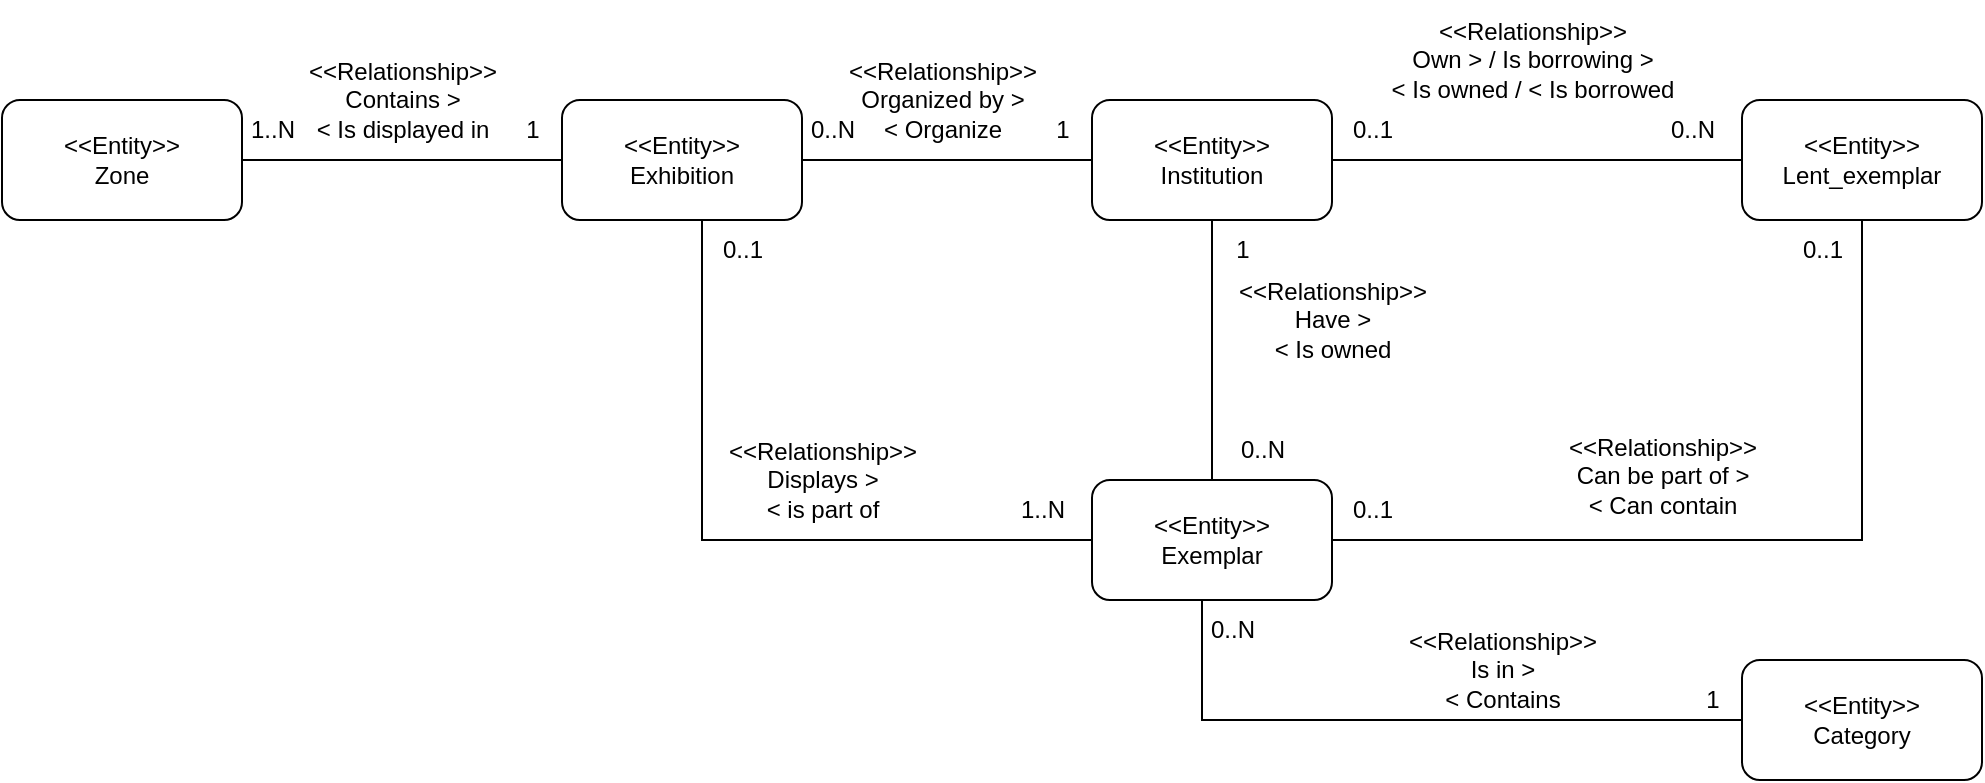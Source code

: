 <mxfile version="24.1.0" type="device">
  <diagram id="R2lEEEUBdFMjLlhIrx00" name="Page-1">
    <mxGraphModel dx="2284" dy="750" grid="1" gridSize="10" guides="1" tooltips="1" connect="1" arrows="1" fold="1" page="1" pageScale="1" pageWidth="850" pageHeight="1100" math="0" shadow="0" extFonts="Permanent Marker^https://fonts.googleapis.com/css?family=Permanent+Marker">
      <root>
        <mxCell id="0" />
        <mxCell id="1" parent="0" />
        <mxCell id="cjwDcWU-rUzSYfyehSpJ-23" style="edgeStyle=orthogonalEdgeStyle;rounded=0;orthogonalLoop=1;jettySize=auto;html=1;entryX=1;entryY=0.5;entryDx=0;entryDy=0;endArrow=none;endFill=0;exitX=0;exitY=0.5;exitDx=0;exitDy=0;" edge="1" parent="1" source="cjwDcWU-rUzSYfyehSpJ-17" target="cjwDcWU-rUzSYfyehSpJ-20">
          <mxGeometry relative="1" as="geometry">
            <Array as="points">
              <mxPoint x="40" y="220" />
              <mxPoint x="40" y="220" />
            </Array>
          </mxGeometry>
        </mxCell>
        <mxCell id="cjwDcWU-rUzSYfyehSpJ-17" value="&amp;lt;&amp;lt;Entity&amp;gt;&amp;gt;&lt;br&gt;Exhibition" style="rounded=1;whiteSpace=wrap;html=1;" vertex="1" parent="1">
          <mxGeometry x="100" y="190" width="120" height="60" as="geometry" />
        </mxCell>
        <mxCell id="cjwDcWU-rUzSYfyehSpJ-18" value="&amp;lt;&amp;lt;Entity&amp;gt;&amp;gt;&lt;br&gt;Institution" style="rounded=1;whiteSpace=wrap;html=1;" vertex="1" parent="1">
          <mxGeometry x="365" y="190" width="120" height="60" as="geometry" />
        </mxCell>
        <mxCell id="cjwDcWU-rUzSYfyehSpJ-19" value="&amp;lt;&amp;lt;Entity&amp;gt;&amp;gt;&lt;br&gt;Lent_exemplar" style="rounded=1;whiteSpace=wrap;html=1;" vertex="1" parent="1">
          <mxGeometry x="690" y="190" width="120" height="60" as="geometry" />
        </mxCell>
        <mxCell id="cjwDcWU-rUzSYfyehSpJ-20" value="&amp;lt;&amp;lt;Entity&amp;gt;&amp;gt;&lt;br&gt;Zone" style="rounded=1;whiteSpace=wrap;html=1;" vertex="1" parent="1">
          <mxGeometry x="-180" y="190" width="120" height="60" as="geometry" />
        </mxCell>
        <mxCell id="cjwDcWU-rUzSYfyehSpJ-21" value="&amp;lt;&amp;lt;Entity&amp;gt;&amp;gt;&lt;br&gt;Exemplar" style="rounded=1;whiteSpace=wrap;html=1;" vertex="1" parent="1">
          <mxGeometry x="365" y="380" width="120" height="60" as="geometry" />
        </mxCell>
        <mxCell id="cjwDcWU-rUzSYfyehSpJ-22" value="&amp;lt;&amp;lt;Entity&amp;gt;&amp;gt;&lt;br&gt;Category" style="rounded=1;whiteSpace=wrap;html=1;" vertex="1" parent="1">
          <mxGeometry x="690" y="470" width="120" height="60" as="geometry" />
        </mxCell>
        <mxCell id="cjwDcWU-rUzSYfyehSpJ-24" style="edgeStyle=orthogonalEdgeStyle;rounded=0;orthogonalLoop=1;jettySize=auto;html=1;entryX=0;entryY=0.5;entryDx=0;entryDy=0;endArrow=none;endFill=0;exitX=0.5;exitY=1;exitDx=0;exitDy=0;" edge="1" parent="1" source="cjwDcWU-rUzSYfyehSpJ-17" target="cjwDcWU-rUzSYfyehSpJ-21">
          <mxGeometry relative="1" as="geometry">
            <mxPoint x="180" y="490" as="sourcePoint" />
            <mxPoint x="180" y="610" as="targetPoint" />
            <Array as="points">
              <mxPoint x="170" y="410" />
            </Array>
          </mxGeometry>
        </mxCell>
        <mxCell id="cjwDcWU-rUzSYfyehSpJ-26" style="edgeStyle=orthogonalEdgeStyle;rounded=0;orthogonalLoop=1;jettySize=auto;html=1;entryX=0.5;entryY=1;entryDx=0;entryDy=0;endArrow=none;endFill=0;exitX=1;exitY=0.5;exitDx=0;exitDy=0;" edge="1" parent="1" source="cjwDcWU-rUzSYfyehSpJ-21" target="cjwDcWU-rUzSYfyehSpJ-19">
          <mxGeometry relative="1" as="geometry">
            <mxPoint x="230" y="480" as="sourcePoint" />
            <mxPoint x="230" y="600" as="targetPoint" />
            <Array as="points">
              <mxPoint x="750" y="410" />
            </Array>
          </mxGeometry>
        </mxCell>
        <mxCell id="cjwDcWU-rUzSYfyehSpJ-27" style="edgeStyle=orthogonalEdgeStyle;rounded=0;orthogonalLoop=1;jettySize=auto;html=1;entryX=0.5;entryY=0;entryDx=0;entryDy=0;endArrow=none;endFill=0;exitX=0.5;exitY=1;exitDx=0;exitDy=0;" edge="1" parent="1" source="cjwDcWU-rUzSYfyehSpJ-18" target="cjwDcWU-rUzSYfyehSpJ-21">
          <mxGeometry relative="1" as="geometry">
            <mxPoint x="240" y="490" as="sourcePoint" />
            <mxPoint x="240" y="610" as="targetPoint" />
          </mxGeometry>
        </mxCell>
        <mxCell id="cjwDcWU-rUzSYfyehSpJ-28" style="edgeStyle=orthogonalEdgeStyle;rounded=0;orthogonalLoop=1;jettySize=auto;html=1;entryX=0;entryY=0.5;entryDx=0;entryDy=0;endArrow=none;endFill=0;exitX=0.5;exitY=1;exitDx=0;exitDy=0;" edge="1" parent="1" source="cjwDcWU-rUzSYfyehSpJ-21" target="cjwDcWU-rUzSYfyehSpJ-22">
          <mxGeometry relative="1" as="geometry">
            <mxPoint x="250" y="500" as="sourcePoint" />
            <mxPoint x="250" y="620" as="targetPoint" />
            <Array as="points">
              <mxPoint x="420" y="440" />
              <mxPoint x="420" y="500" />
            </Array>
          </mxGeometry>
        </mxCell>
        <mxCell id="cjwDcWU-rUzSYfyehSpJ-29" style="edgeStyle=orthogonalEdgeStyle;rounded=0;orthogonalLoop=1;jettySize=auto;html=1;entryX=0;entryY=0.5;entryDx=0;entryDy=0;endArrow=none;endFill=0;exitX=1;exitY=0.5;exitDx=0;exitDy=0;" edge="1" parent="1" source="cjwDcWU-rUzSYfyehSpJ-17" target="cjwDcWU-rUzSYfyehSpJ-18">
          <mxGeometry relative="1" as="geometry">
            <mxPoint x="270" y="80" as="sourcePoint" />
            <mxPoint x="270" y="200" as="targetPoint" />
          </mxGeometry>
        </mxCell>
        <mxCell id="cjwDcWU-rUzSYfyehSpJ-30" style="edgeStyle=orthogonalEdgeStyle;rounded=0;orthogonalLoop=1;jettySize=auto;html=1;entryX=0;entryY=0.5;entryDx=0;entryDy=0;endArrow=none;endFill=0;exitX=1;exitY=0.5;exitDx=0;exitDy=0;" edge="1" parent="1" source="cjwDcWU-rUzSYfyehSpJ-18" target="cjwDcWU-rUzSYfyehSpJ-19">
          <mxGeometry relative="1" as="geometry">
            <mxPoint x="230" y="480" as="sourcePoint" />
            <mxPoint x="230" y="600" as="targetPoint" />
          </mxGeometry>
        </mxCell>
        <mxCell id="cjwDcWU-rUzSYfyehSpJ-34" value="1..N" style="text;html=1;align=center;verticalAlign=middle;resizable=0;points=[];autosize=1;strokeColor=none;fillColor=none;" vertex="1" parent="1">
          <mxGeometry x="-70" y="190" width="50" height="30" as="geometry" />
        </mxCell>
        <mxCell id="cjwDcWU-rUzSYfyehSpJ-35" value="1" style="text;html=1;align=center;verticalAlign=middle;resizable=0;points=[];autosize=1;strokeColor=none;fillColor=none;" vertex="1" parent="1">
          <mxGeometry x="70" y="190" width="30" height="30" as="geometry" />
        </mxCell>
        <mxCell id="cjwDcWU-rUzSYfyehSpJ-36" value="0..1" style="text;html=1;align=center;verticalAlign=middle;resizable=0;points=[];autosize=1;strokeColor=none;fillColor=none;" vertex="1" parent="1">
          <mxGeometry x="170" y="250" width="40" height="30" as="geometry" />
        </mxCell>
        <mxCell id="cjwDcWU-rUzSYfyehSpJ-37" value="1..N" style="text;html=1;align=center;verticalAlign=middle;resizable=0;points=[];autosize=1;strokeColor=none;fillColor=none;" vertex="1" parent="1">
          <mxGeometry x="315" y="380" width="50" height="30" as="geometry" />
        </mxCell>
        <mxCell id="cjwDcWU-rUzSYfyehSpJ-39" value="1" style="text;html=1;align=center;verticalAlign=middle;resizable=0;points=[];autosize=1;strokeColor=none;fillColor=none;" vertex="1" parent="1">
          <mxGeometry x="335" y="190" width="30" height="30" as="geometry" />
        </mxCell>
        <mxCell id="cjwDcWU-rUzSYfyehSpJ-40" value="0..N" style="text;html=1;align=center;verticalAlign=middle;resizable=0;points=[];autosize=1;strokeColor=none;fillColor=none;" vertex="1" parent="1">
          <mxGeometry x="210" y="190" width="50" height="30" as="geometry" />
        </mxCell>
        <mxCell id="cjwDcWU-rUzSYfyehSpJ-42" value="1" style="text;html=1;align=center;verticalAlign=middle;resizable=0;points=[];autosize=1;strokeColor=none;fillColor=none;" vertex="1" parent="1">
          <mxGeometry x="660" y="475" width="30" height="30" as="geometry" />
        </mxCell>
        <mxCell id="cjwDcWU-rUzSYfyehSpJ-43" value="0..N" style="text;html=1;align=center;verticalAlign=middle;resizable=0;points=[];autosize=1;strokeColor=none;fillColor=none;" vertex="1" parent="1">
          <mxGeometry x="410" y="440" width="50" height="30" as="geometry" />
        </mxCell>
        <mxCell id="cjwDcWU-rUzSYfyehSpJ-45" value="1" style="text;html=1;align=center;verticalAlign=middle;resizable=0;points=[];autosize=1;strokeColor=none;fillColor=none;" vertex="1" parent="1">
          <mxGeometry x="425" y="250" width="30" height="30" as="geometry" />
        </mxCell>
        <mxCell id="cjwDcWU-rUzSYfyehSpJ-46" value="0..N" style="text;html=1;align=center;verticalAlign=middle;resizable=0;points=[];autosize=1;strokeColor=none;fillColor=none;" vertex="1" parent="1">
          <mxGeometry x="425" y="350" width="50" height="30" as="geometry" />
        </mxCell>
        <mxCell id="cjwDcWU-rUzSYfyehSpJ-48" value="0..1" style="text;html=1;align=center;verticalAlign=middle;resizable=0;points=[];autosize=1;strokeColor=none;fillColor=none;" vertex="1" parent="1">
          <mxGeometry x="710" y="250" width="40" height="30" as="geometry" />
        </mxCell>
        <mxCell id="cjwDcWU-rUzSYfyehSpJ-49" value="0..1" style="text;html=1;align=center;verticalAlign=middle;resizable=0;points=[];autosize=1;strokeColor=none;fillColor=none;" vertex="1" parent="1">
          <mxGeometry x="485" y="380" width="40" height="30" as="geometry" />
        </mxCell>
        <mxCell id="cjwDcWU-rUzSYfyehSpJ-50" value="0..N" style="text;html=1;align=center;verticalAlign=middle;resizable=0;points=[];autosize=1;strokeColor=none;fillColor=none;" vertex="1" parent="1">
          <mxGeometry x="640" y="190" width="50" height="30" as="geometry" />
        </mxCell>
        <mxCell id="cjwDcWU-rUzSYfyehSpJ-51" value="0..1" style="text;html=1;align=center;verticalAlign=middle;resizable=0;points=[];autosize=1;strokeColor=none;fillColor=none;" vertex="1" parent="1">
          <mxGeometry x="485" y="190" width="40" height="30" as="geometry" />
        </mxCell>
        <mxCell id="cjwDcWU-rUzSYfyehSpJ-52" value="&amp;lt;&amp;lt;Relationship&amp;gt;&amp;gt;&lt;div&gt;Have &amp;gt;&lt;/div&gt;&lt;div&gt;&amp;lt; Is owned&lt;/div&gt;" style="text;html=1;align=center;verticalAlign=middle;resizable=0;points=[];autosize=1;strokeColor=none;fillColor=none;" vertex="1" parent="1">
          <mxGeometry x="425" y="270" width="120" height="60" as="geometry" />
        </mxCell>
        <mxCell id="cjwDcWU-rUzSYfyehSpJ-53" value="&amp;lt;&amp;lt;Relationship&amp;gt;&amp;gt;&lt;div&gt;Own &amp;gt; / Is borrowing &amp;gt;&lt;br&gt;&amp;lt; Is owned / &amp;lt; Is borrowed&lt;/div&gt;" style="text;html=1;align=center;verticalAlign=middle;resizable=0;points=[];autosize=1;strokeColor=none;fillColor=none;" vertex="1" parent="1">
          <mxGeometry x="505" y="140" width="160" height="60" as="geometry" />
        </mxCell>
        <mxCell id="cjwDcWU-rUzSYfyehSpJ-54" value="&amp;lt;&amp;lt;Relationship&amp;gt;&amp;gt;&lt;div&gt;Can be part of &amp;gt;&lt;br&gt;&amp;lt; Can contain&lt;br&gt;&lt;br&gt;&lt;/div&gt;" style="text;html=1;align=center;verticalAlign=middle;resizable=0;points=[];autosize=1;strokeColor=none;fillColor=none;" vertex="1" parent="1">
          <mxGeometry x="590" y="350" width="120" height="70" as="geometry" />
        </mxCell>
        <mxCell id="cjwDcWU-rUzSYfyehSpJ-55" value="&amp;lt;&amp;lt;Relationship&amp;gt;&amp;gt;&lt;div&gt;Is in &amp;gt;&lt;/div&gt;&lt;div&gt;&amp;lt; Contains&lt;/div&gt;" style="text;html=1;align=center;verticalAlign=middle;resizable=0;points=[];autosize=1;strokeColor=none;fillColor=none;" vertex="1" parent="1">
          <mxGeometry x="510" y="445" width="120" height="60" as="geometry" />
        </mxCell>
        <mxCell id="cjwDcWU-rUzSYfyehSpJ-56" value="&amp;lt;&amp;lt;Relationship&amp;gt;&amp;gt;&lt;div&gt;Displays &amp;gt;&lt;br&gt;&amp;lt; is part of&lt;/div&gt;" style="text;html=1;align=center;verticalAlign=middle;resizable=0;points=[];autosize=1;strokeColor=none;fillColor=none;" vertex="1" parent="1">
          <mxGeometry x="170" y="350" width="120" height="60" as="geometry" />
        </mxCell>
        <mxCell id="cjwDcWU-rUzSYfyehSpJ-57" value="&amp;lt;&amp;lt;Relationship&amp;gt;&amp;gt;&lt;div&gt;Organized by &amp;gt;&lt;br&gt;&amp;lt; Organize&lt;/div&gt;" style="text;html=1;align=center;verticalAlign=middle;resizable=0;points=[];autosize=1;strokeColor=none;fillColor=none;" vertex="1" parent="1">
          <mxGeometry x="230" y="160" width="120" height="60" as="geometry" />
        </mxCell>
        <mxCell id="cjwDcWU-rUzSYfyehSpJ-58" value="&amp;lt;&amp;lt;Relationship&amp;gt;&amp;gt;&lt;br&gt;Contains &amp;gt;&lt;br&gt;&lt;div&gt;&amp;lt; Is displayed in&lt;br&gt;&lt;/div&gt;" style="text;html=1;align=center;verticalAlign=middle;resizable=0;points=[];autosize=1;strokeColor=none;fillColor=none;" vertex="1" parent="1">
          <mxGeometry x="-40" y="160" width="120" height="60" as="geometry" />
        </mxCell>
      </root>
    </mxGraphModel>
  </diagram>
</mxfile>
